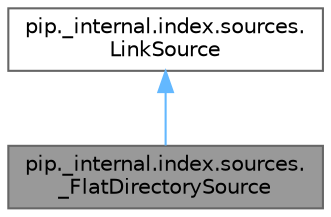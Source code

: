 digraph "pip._internal.index.sources._FlatDirectorySource"
{
 // LATEX_PDF_SIZE
  bgcolor="transparent";
  edge [fontname=Helvetica,fontsize=10,labelfontname=Helvetica,labelfontsize=10];
  node [fontname=Helvetica,fontsize=10,shape=box,height=0.2,width=0.4];
  Node1 [id="Node000001",label="pip._internal.index.sources.\l_FlatDirectorySource",height=0.2,width=0.4,color="gray40", fillcolor="grey60", style="filled", fontcolor="black",tooltip=" "];
  Node2 -> Node1 [id="edge1_Node000001_Node000002",dir="back",color="steelblue1",style="solid",tooltip=" "];
  Node2 [id="Node000002",label="pip._internal.index.sources.\lLinkSource",height=0.2,width=0.4,color="gray40", fillcolor="white", style="filled",URL="$classpip_1_1__internal_1_1index_1_1sources_1_1_link_source.html",tooltip=" "];
}
